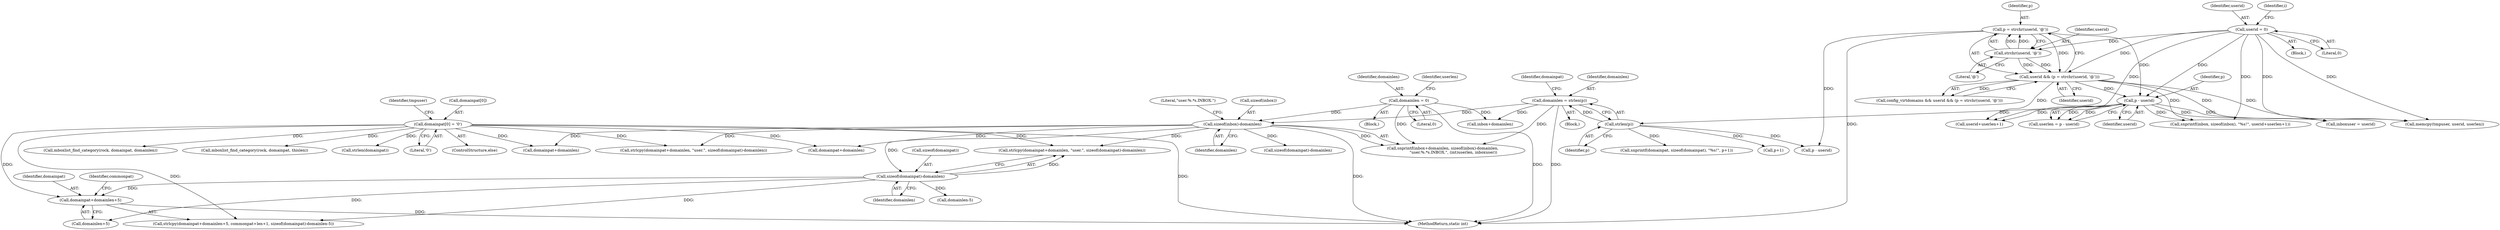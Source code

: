digraph "0_cyrus-imapd_6bd33275368edfa71ae117de895488584678ac79@API" {
"1000651" [label="(Call,domainpat+domainlen+5)"];
"1000236" [label="(Call,domainpat[0] = '\0')"];
"1000646" [label="(Call,sizeof(domainpat)-domainlen)"];
"1000305" [label="(Call,sizeof(inbox)-domainlen)"];
"1000157" [label="(Call,domainlen = 0)"];
"1000223" [label="(Call,domainlen = strlen(p))"];
"1000225" [label="(Call,strlen(p))"];
"1000220" [label="(Call,p - userid)"];
"1000212" [label="(Call,p = strchr(userid, '@'))"];
"1000214" [label="(Call,strchr(userid, '@'))"];
"1000186" [label="(Call,userid = 0)"];
"1000210" [label="(Call,userid && (p = strchr(userid, '@')))"];
"1000227" [label="(Call,snprintf(domainpat, sizeof(domainpat), \"%s!\", p+1))"];
"1000261" [label="(Call,inboxuser = userid)"];
"1000250" [label="(Call,snprintf(inbox, sizeof(inbox), \"%s!\", userid+userlen+1))"];
"1000308" [label="(Identifier,domainlen)"];
"1000305" [label="(Call,sizeof(inbox)-domainlen)"];
"1000649" [label="(Identifier,domainlen)"];
"1000214" [label="(Call,strchr(userid, '@'))"];
"1000211" [label="(Identifier,userid)"];
"1000162" [label="(Identifier,userlen)"];
"1000652" [label="(Identifier,domainpat)"];
"1000213" [label="(Identifier,p)"];
"1000277" [label="(Call,p - userid)"];
"1000664" [label="(Call,domainlen-5)"];
"1000306" [label="(Call,sizeof(inbox))"];
"1000208" [label="(Call,config_virtdomains && userid && (p = strchr(userid, '@')))"];
"1000224" [label="(Identifier,domainlen)"];
"1000651" [label="(Call,domainpat+domainlen+5)"];
"1000302" [label="(Call,inbox+domainlen)"];
"1000232" [label="(Call,p+1)"];
"1000657" [label="(Identifier,commonpat)"];
"1000269" [label="(Call,memcpy(tmpuser, userid, userlen))"];
"1000212" [label="(Call,p = strchr(userid, '@'))"];
"1000157" [label="(Call,domainlen = 0)"];
"1000223" [label="(Call,domainlen = strlen(p))"];
"1000218" [label="(Call,userlen = p - userid)"];
"1000210" [label="(Call,userid && (p = strchr(userid, '@')))"];
"1000216" [label="(Literal,'@')"];
"1000641" [label="(Call,strlcpy(domainpat+domainlen, \"user.\", sizeof(domainpat)-domainlen))"];
"1000228" [label="(Identifier,domainpat)"];
"1000159" [label="(Literal,0)"];
"1000255" [label="(Call,userid+userlen+1)"];
"1000186" [label="(Call,userid = 0)"];
"1000245" [label="(Identifier,tmpuser)"];
"1000724" [label="(Call,mboxlist_find_category(rock, domainpat, domainlen))"];
"1000185" [label="(Block,)"];
"1000646" [label="(Call,sizeof(domainpat)-domainlen)"];
"1000131" [label="(Block,)"];
"1000191" [label="(Identifier,i)"];
"1000650" [label="(Call,strlcpy(domainpat+domainlen+5, commonpat+len+1, sizeof(domainpat)-domainlen-5))"];
"1000188" [label="(Literal,0)"];
"1000221" [label="(Identifier,p)"];
"1000187" [label="(Identifier,userid)"];
"1000217" [label="(Block,)"];
"1000694" [label="(Call,mboxlist_find_category(rock, domainpat, thislen))"];
"1000630" [label="(Call,strlcpy(domainpat+domainlen, \"user.\", sizeof(domainpat)-domainlen))"];
"1000301" [label="(Call,snprintf(inbox+domainlen, sizeof(inbox)-domainlen,\n                 \"user.%.*s.INBOX.\", (int)userlen, inboxuser))"];
"1000647" [label="(Call,sizeof(domainpat))"];
"1000680" [label="(Call,strlen(domainpat))"];
"1000158" [label="(Identifier,domainlen)"];
"1000772" [label="(MethodReturn,static int)"];
"1000220" [label="(Call,p - userid)"];
"1000222" [label="(Identifier,userid)"];
"1000237" [label="(Call,domainpat[0])"];
"1000226" [label="(Identifier,p)"];
"1000225" [label="(Call,strlen(p))"];
"1000240" [label="(Literal,'\0')"];
"1000236" [label="(Call,domainpat[0] = '\0')"];
"1000215" [label="(Identifier,userid)"];
"1000235" [label="(ControlStructure,else)"];
"1000653" [label="(Call,domainlen+5)"];
"1000642" [label="(Call,domainpat+domainlen)"];
"1000635" [label="(Call,sizeof(domainpat)-domainlen)"];
"1000309" [label="(Literal,\"user.%.*s.INBOX.\")"];
"1000631" [label="(Call,domainpat+domainlen)"];
"1000651" -> "1000650"  [label="AST: "];
"1000651" -> "1000653"  [label="CFG: "];
"1000652" -> "1000651"  [label="AST: "];
"1000653" -> "1000651"  [label="AST: "];
"1000657" -> "1000651"  [label="CFG: "];
"1000651" -> "1000772"  [label="DDG: "];
"1000236" -> "1000651"  [label="DDG: "];
"1000646" -> "1000651"  [label="DDG: "];
"1000236" -> "1000235"  [label="AST: "];
"1000236" -> "1000240"  [label="CFG: "];
"1000237" -> "1000236"  [label="AST: "];
"1000240" -> "1000236"  [label="AST: "];
"1000245" -> "1000236"  [label="CFG: "];
"1000236" -> "1000772"  [label="DDG: "];
"1000236" -> "1000630"  [label="DDG: "];
"1000236" -> "1000631"  [label="DDG: "];
"1000236" -> "1000641"  [label="DDG: "];
"1000236" -> "1000642"  [label="DDG: "];
"1000236" -> "1000650"  [label="DDG: "];
"1000236" -> "1000680"  [label="DDG: "];
"1000236" -> "1000694"  [label="DDG: "];
"1000236" -> "1000724"  [label="DDG: "];
"1000646" -> "1000641"  [label="AST: "];
"1000646" -> "1000649"  [label="CFG: "];
"1000647" -> "1000646"  [label="AST: "];
"1000649" -> "1000646"  [label="AST: "];
"1000641" -> "1000646"  [label="CFG: "];
"1000646" -> "1000641"  [label="DDG: "];
"1000305" -> "1000646"  [label="DDG: "];
"1000646" -> "1000650"  [label="DDG: "];
"1000646" -> "1000653"  [label="DDG: "];
"1000646" -> "1000664"  [label="DDG: "];
"1000305" -> "1000301"  [label="AST: "];
"1000305" -> "1000308"  [label="CFG: "];
"1000306" -> "1000305"  [label="AST: "];
"1000308" -> "1000305"  [label="AST: "];
"1000309" -> "1000305"  [label="CFG: "];
"1000305" -> "1000772"  [label="DDG: "];
"1000305" -> "1000301"  [label="DDG: "];
"1000157" -> "1000305"  [label="DDG: "];
"1000223" -> "1000305"  [label="DDG: "];
"1000305" -> "1000630"  [label="DDG: "];
"1000305" -> "1000631"  [label="DDG: "];
"1000305" -> "1000635"  [label="DDG: "];
"1000305" -> "1000641"  [label="DDG: "];
"1000305" -> "1000642"  [label="DDG: "];
"1000157" -> "1000131"  [label="AST: "];
"1000157" -> "1000159"  [label="CFG: "];
"1000158" -> "1000157"  [label="AST: "];
"1000159" -> "1000157"  [label="AST: "];
"1000162" -> "1000157"  [label="CFG: "];
"1000157" -> "1000772"  [label="DDG: "];
"1000157" -> "1000301"  [label="DDG: "];
"1000157" -> "1000302"  [label="DDG: "];
"1000223" -> "1000217"  [label="AST: "];
"1000223" -> "1000225"  [label="CFG: "];
"1000224" -> "1000223"  [label="AST: "];
"1000225" -> "1000223"  [label="AST: "];
"1000228" -> "1000223"  [label="CFG: "];
"1000223" -> "1000772"  [label="DDG: "];
"1000225" -> "1000223"  [label="DDG: "];
"1000223" -> "1000301"  [label="DDG: "];
"1000223" -> "1000302"  [label="DDG: "];
"1000225" -> "1000226"  [label="CFG: "];
"1000226" -> "1000225"  [label="AST: "];
"1000220" -> "1000225"  [label="DDG: "];
"1000225" -> "1000227"  [label="DDG: "];
"1000225" -> "1000232"  [label="DDG: "];
"1000225" -> "1000277"  [label="DDG: "];
"1000220" -> "1000218"  [label="AST: "];
"1000220" -> "1000222"  [label="CFG: "];
"1000221" -> "1000220"  [label="AST: "];
"1000222" -> "1000220"  [label="AST: "];
"1000218" -> "1000220"  [label="CFG: "];
"1000220" -> "1000218"  [label="DDG: "];
"1000220" -> "1000218"  [label="DDG: "];
"1000212" -> "1000220"  [label="DDG: "];
"1000186" -> "1000220"  [label="DDG: "];
"1000210" -> "1000220"  [label="DDG: "];
"1000220" -> "1000250"  [label="DDG: "];
"1000220" -> "1000255"  [label="DDG: "];
"1000220" -> "1000261"  [label="DDG: "];
"1000220" -> "1000269"  [label="DDG: "];
"1000212" -> "1000210"  [label="AST: "];
"1000212" -> "1000214"  [label="CFG: "];
"1000213" -> "1000212"  [label="AST: "];
"1000214" -> "1000212"  [label="AST: "];
"1000210" -> "1000212"  [label="CFG: "];
"1000212" -> "1000772"  [label="DDG: "];
"1000212" -> "1000210"  [label="DDG: "];
"1000214" -> "1000212"  [label="DDG: "];
"1000214" -> "1000212"  [label="DDG: "];
"1000212" -> "1000277"  [label="DDG: "];
"1000214" -> "1000216"  [label="CFG: "];
"1000215" -> "1000214"  [label="AST: "];
"1000216" -> "1000214"  [label="AST: "];
"1000214" -> "1000210"  [label="DDG: "];
"1000214" -> "1000210"  [label="DDG: "];
"1000186" -> "1000214"  [label="DDG: "];
"1000186" -> "1000185"  [label="AST: "];
"1000186" -> "1000188"  [label="CFG: "];
"1000187" -> "1000186"  [label="AST: "];
"1000188" -> "1000186"  [label="AST: "];
"1000191" -> "1000186"  [label="CFG: "];
"1000186" -> "1000210"  [label="DDG: "];
"1000186" -> "1000250"  [label="DDG: "];
"1000186" -> "1000255"  [label="DDG: "];
"1000186" -> "1000261"  [label="DDG: "];
"1000186" -> "1000269"  [label="DDG: "];
"1000210" -> "1000208"  [label="AST: "];
"1000210" -> "1000211"  [label="CFG: "];
"1000211" -> "1000210"  [label="AST: "];
"1000208" -> "1000210"  [label="CFG: "];
"1000210" -> "1000208"  [label="DDG: "];
"1000210" -> "1000250"  [label="DDG: "];
"1000210" -> "1000255"  [label="DDG: "];
"1000210" -> "1000261"  [label="DDG: "];
"1000210" -> "1000269"  [label="DDG: "];
}
